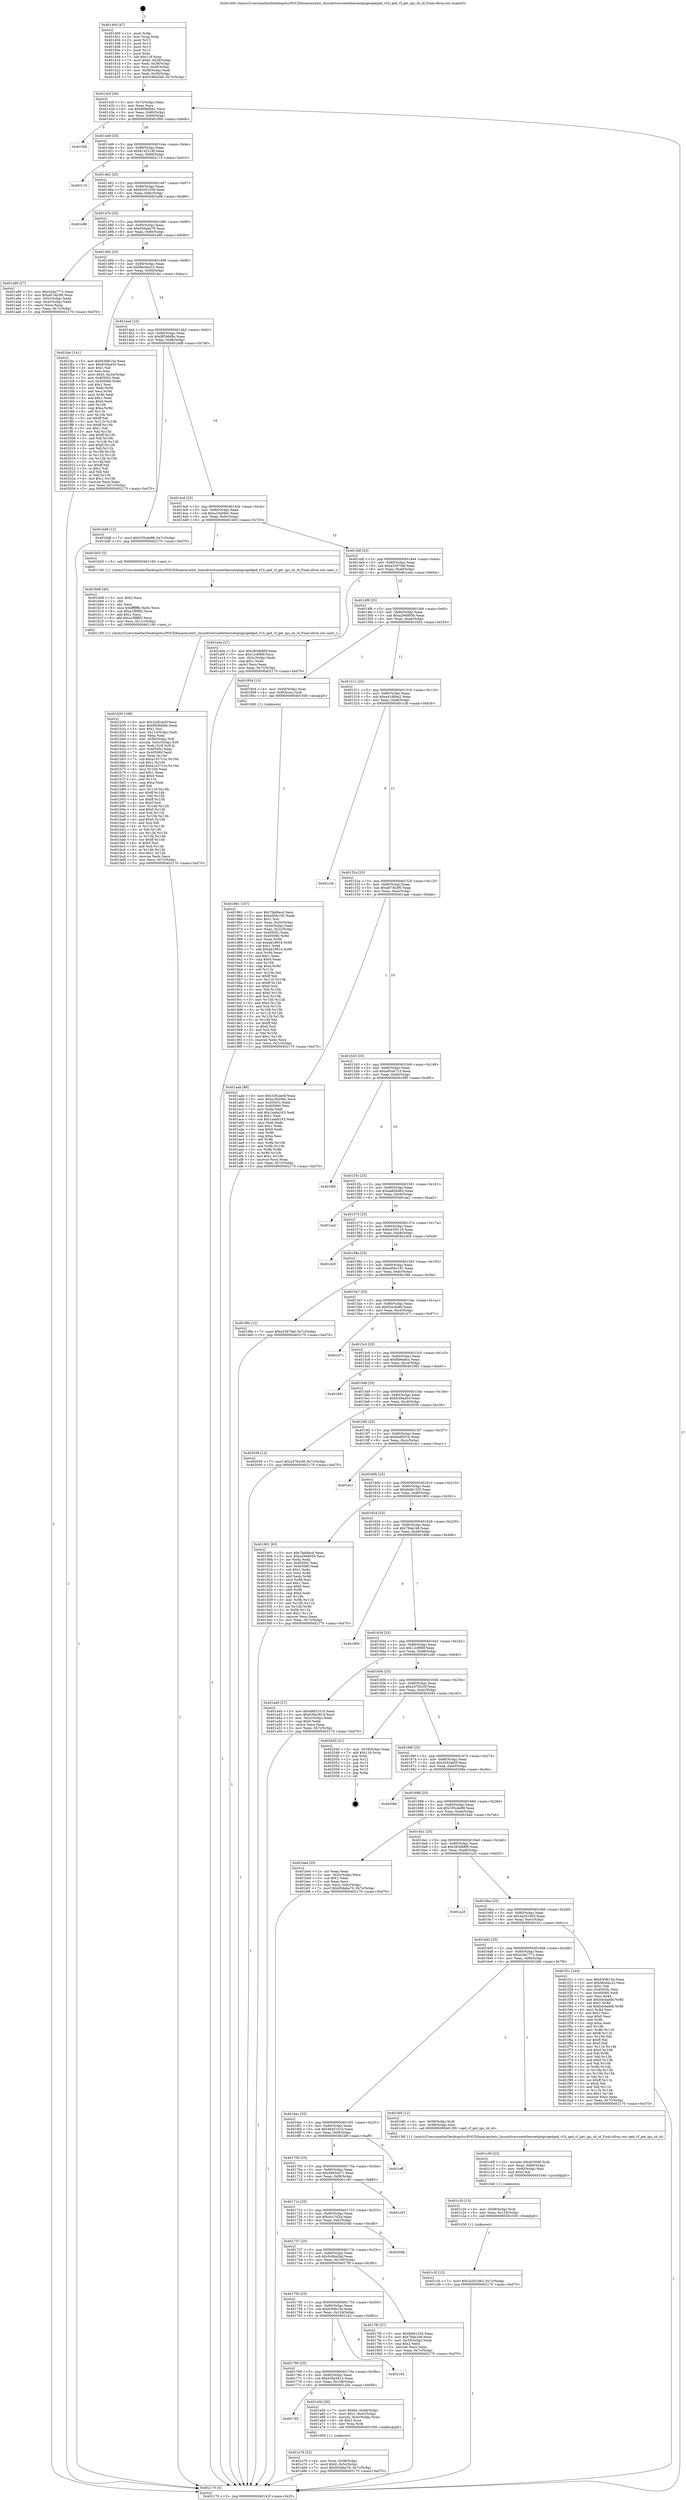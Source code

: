 digraph "0x401400" {
  label = "0x401400 (/mnt/c/Users/mathe/Desktop/tcc/POCII/binaries/extr_linuxdriversnetethernetqlogicqedqed_vf.h_qed_vf_get_igu_sb_id_Final-ollvm.out::main(0))"
  labelloc = "t"
  node[shape=record]

  Entry [label="",width=0.3,height=0.3,shape=circle,fillcolor=black,style=filled]
  "0x40142f" [label="{
     0x40142f [26]\l
     | [instrs]\l
     &nbsp;&nbsp;0x40142f \<+3\>: mov -0x7c(%rbp),%eax\l
     &nbsp;&nbsp;0x401432 \<+2\>: mov %eax,%ecx\l
     &nbsp;&nbsp;0x401434 \<+6\>: sub $0x809bfbb1,%ecx\l
     &nbsp;&nbsp;0x40143a \<+3\>: mov %eax,-0x80(%rbp)\l
     &nbsp;&nbsp;0x40143d \<+6\>: mov %ecx,-0x84(%rbp)\l
     &nbsp;&nbsp;0x401443 \<+6\>: je 0000000000401f0b \<main+0xb0b\>\l
  }"]
  "0x401f0b" [label="{
     0x401f0b\l
  }", style=dashed]
  "0x401449" [label="{
     0x401449 [25]\l
     | [instrs]\l
     &nbsp;&nbsp;0x401449 \<+5\>: jmp 000000000040144e \<main+0x4e\>\l
     &nbsp;&nbsp;0x40144e \<+3\>: mov -0x80(%rbp),%eax\l
     &nbsp;&nbsp;0x401451 \<+5\>: sub $0x8142218f,%eax\l
     &nbsp;&nbsp;0x401456 \<+6\>: mov %eax,-0x88(%rbp)\l
     &nbsp;&nbsp;0x40145c \<+6\>: je 0000000000402110 \<main+0xd10\>\l
  }"]
  Exit [label="",width=0.3,height=0.3,shape=circle,fillcolor=black,style=filled,peripheries=2]
  "0x402110" [label="{
     0x402110\l
  }", style=dashed]
  "0x401462" [label="{
     0x401462 [25]\l
     | [instrs]\l
     &nbsp;&nbsp;0x401462 \<+5\>: jmp 0000000000401467 \<main+0x67\>\l
     &nbsp;&nbsp;0x401467 \<+3\>: mov -0x80(%rbp),%eax\l
     &nbsp;&nbsp;0x40146a \<+5\>: sub $0x92e51558,%eax\l
     &nbsp;&nbsp;0x40146f \<+6\>: mov %eax,-0x8c(%rbp)\l
     &nbsp;&nbsp;0x401475 \<+6\>: je 0000000000401e96 \<main+0xa96\>\l
  }"]
  "0x401c2f" [label="{
     0x401c2f [12]\l
     | [instrs]\l
     &nbsp;&nbsp;0x401c2f \<+7\>: movl $0x3a201b63,-0x7c(%rbp)\l
     &nbsp;&nbsp;0x401c36 \<+5\>: jmp 0000000000402170 \<main+0xd70\>\l
  }"]
  "0x401e96" [label="{
     0x401e96\l
  }", style=dashed]
  "0x40147b" [label="{
     0x40147b [25]\l
     | [instrs]\l
     &nbsp;&nbsp;0x40147b \<+5\>: jmp 0000000000401480 \<main+0x80\>\l
     &nbsp;&nbsp;0x401480 \<+3\>: mov -0x80(%rbp),%eax\l
     &nbsp;&nbsp;0x401483 \<+5\>: sub $0x95daba76,%eax\l
     &nbsp;&nbsp;0x401488 \<+6\>: mov %eax,-0x90(%rbp)\l
     &nbsp;&nbsp;0x40148e \<+6\>: je 0000000000401a90 \<main+0x690\>\l
  }"]
  "0x401c20" [label="{
     0x401c20 [15]\l
     | [instrs]\l
     &nbsp;&nbsp;0x401c20 \<+4\>: mov -0x58(%rbp),%rdi\l
     &nbsp;&nbsp;0x401c24 \<+6\>: mov %eax,-0x120(%rbp)\l
     &nbsp;&nbsp;0x401c2a \<+5\>: call 0000000000401030 \<free@plt\>\l
     | [calls]\l
     &nbsp;&nbsp;0x401030 \{1\} (unknown)\l
  }"]
  "0x401a90" [label="{
     0x401a90 [27]\l
     | [instrs]\l
     &nbsp;&nbsp;0x401a90 \<+5\>: mov $0x42da777c,%eax\l
     &nbsp;&nbsp;0x401a95 \<+5\>: mov $0xa674b3f0,%ecx\l
     &nbsp;&nbsp;0x401a9a \<+3\>: mov -0x5c(%rbp),%edx\l
     &nbsp;&nbsp;0x401a9d \<+3\>: cmp -0x4c(%rbp),%edx\l
     &nbsp;&nbsp;0x401aa0 \<+3\>: cmovl %ecx,%eax\l
     &nbsp;&nbsp;0x401aa3 \<+3\>: mov %eax,-0x7c(%rbp)\l
     &nbsp;&nbsp;0x401aa6 \<+5\>: jmp 0000000000402170 \<main+0xd70\>\l
  }"]
  "0x401494" [label="{
     0x401494 [25]\l
     | [instrs]\l
     &nbsp;&nbsp;0x401494 \<+5\>: jmp 0000000000401499 \<main+0x99\>\l
     &nbsp;&nbsp;0x401499 \<+3\>: mov -0x80(%rbp),%eax\l
     &nbsp;&nbsp;0x40149c \<+5\>: sub $0x9bc6ec22,%eax\l
     &nbsp;&nbsp;0x4014a1 \<+6\>: mov %eax,-0x94(%rbp)\l
     &nbsp;&nbsp;0x4014a7 \<+6\>: je 0000000000401fac \<main+0xbac\>\l
  }"]
  "0x401c09" [label="{
     0x401c09 [23]\l
     | [instrs]\l
     &nbsp;&nbsp;0x401c09 \<+10\>: movabs $0x4030d6,%rdi\l
     &nbsp;&nbsp;0x401c13 \<+3\>: mov %eax,-0x60(%rbp)\l
     &nbsp;&nbsp;0x401c16 \<+3\>: mov -0x60(%rbp),%esi\l
     &nbsp;&nbsp;0x401c19 \<+2\>: mov $0x0,%al\l
     &nbsp;&nbsp;0x401c1b \<+5\>: call 0000000000401040 \<printf@plt\>\l
     | [calls]\l
     &nbsp;&nbsp;0x401040 \{1\} (unknown)\l
  }"]
  "0x401fac" [label="{
     0x401fac [141]\l
     | [instrs]\l
     &nbsp;&nbsp;0x401fac \<+5\>: mov $0x630fe15e,%eax\l
     &nbsp;&nbsp;0x401fb1 \<+5\>: mov $0xfc59a454,%ecx\l
     &nbsp;&nbsp;0x401fb6 \<+2\>: mov $0x1,%dl\l
     &nbsp;&nbsp;0x401fb8 \<+2\>: xor %esi,%esi\l
     &nbsp;&nbsp;0x401fba \<+7\>: movl $0x0,-0x34(%rbp)\l
     &nbsp;&nbsp;0x401fc1 \<+7\>: mov 0x40505c,%edi\l
     &nbsp;&nbsp;0x401fc8 \<+8\>: mov 0x405060,%r8d\l
     &nbsp;&nbsp;0x401fd0 \<+3\>: sub $0x1,%esi\l
     &nbsp;&nbsp;0x401fd3 \<+3\>: mov %edi,%r9d\l
     &nbsp;&nbsp;0x401fd6 \<+3\>: add %esi,%r9d\l
     &nbsp;&nbsp;0x401fd9 \<+4\>: imul %r9d,%edi\l
     &nbsp;&nbsp;0x401fdd \<+3\>: and $0x1,%edi\l
     &nbsp;&nbsp;0x401fe0 \<+3\>: cmp $0x0,%edi\l
     &nbsp;&nbsp;0x401fe3 \<+4\>: sete %r10b\l
     &nbsp;&nbsp;0x401fe7 \<+4\>: cmp $0xa,%r8d\l
     &nbsp;&nbsp;0x401feb \<+4\>: setl %r11b\l
     &nbsp;&nbsp;0x401fef \<+3\>: mov %r10b,%bl\l
     &nbsp;&nbsp;0x401ff2 \<+3\>: xor $0xff,%bl\l
     &nbsp;&nbsp;0x401ff5 \<+3\>: mov %r11b,%r14b\l
     &nbsp;&nbsp;0x401ff8 \<+4\>: xor $0xff,%r14b\l
     &nbsp;&nbsp;0x401ffc \<+3\>: xor $0x1,%dl\l
     &nbsp;&nbsp;0x401fff \<+3\>: mov %bl,%r15b\l
     &nbsp;&nbsp;0x402002 \<+4\>: and $0xff,%r15b\l
     &nbsp;&nbsp;0x402006 \<+3\>: and %dl,%r10b\l
     &nbsp;&nbsp;0x402009 \<+3\>: mov %r14b,%r12b\l
     &nbsp;&nbsp;0x40200c \<+4\>: and $0xff,%r12b\l
     &nbsp;&nbsp;0x402010 \<+3\>: and %dl,%r11b\l
     &nbsp;&nbsp;0x402013 \<+3\>: or %r10b,%r15b\l
     &nbsp;&nbsp;0x402016 \<+3\>: or %r11b,%r12b\l
     &nbsp;&nbsp;0x402019 \<+3\>: xor %r12b,%r15b\l
     &nbsp;&nbsp;0x40201c \<+3\>: or %r14b,%bl\l
     &nbsp;&nbsp;0x40201f \<+3\>: xor $0xff,%bl\l
     &nbsp;&nbsp;0x402022 \<+3\>: or $0x1,%dl\l
     &nbsp;&nbsp;0x402025 \<+2\>: and %dl,%bl\l
     &nbsp;&nbsp;0x402027 \<+3\>: or %bl,%r15b\l
     &nbsp;&nbsp;0x40202a \<+4\>: test $0x1,%r15b\l
     &nbsp;&nbsp;0x40202e \<+3\>: cmovne %ecx,%eax\l
     &nbsp;&nbsp;0x402031 \<+3\>: mov %eax,-0x7c(%rbp)\l
     &nbsp;&nbsp;0x402034 \<+5\>: jmp 0000000000402170 \<main+0xd70\>\l
  }"]
  "0x4014ad" [label="{
     0x4014ad [25]\l
     | [instrs]\l
     &nbsp;&nbsp;0x4014ad \<+5\>: jmp 00000000004014b2 \<main+0xb2\>\l
     &nbsp;&nbsp;0x4014b2 \<+3\>: mov -0x80(%rbp),%eax\l
     &nbsp;&nbsp;0x4014b5 \<+5\>: sub $0x9f29dd9e,%eax\l
     &nbsp;&nbsp;0x4014ba \<+6\>: mov %eax,-0x98(%rbp)\l
     &nbsp;&nbsp;0x4014c0 \<+6\>: je 0000000000401bd8 \<main+0x7d8\>\l
  }"]
  "0x401b30" [label="{
     0x401b30 [168]\l
     | [instrs]\l
     &nbsp;&nbsp;0x401b30 \<+5\>: mov $0x3292ae5f,%ecx\l
     &nbsp;&nbsp;0x401b35 \<+5\>: mov $0x9f29dd9e,%edx\l
     &nbsp;&nbsp;0x401b3a \<+3\>: mov $0x1,%sil\l
     &nbsp;&nbsp;0x401b3d \<+6\>: mov -0x11c(%rbp),%edi\l
     &nbsp;&nbsp;0x401b43 \<+3\>: imul %eax,%edi\l
     &nbsp;&nbsp;0x401b46 \<+4\>: mov -0x58(%rbp),%r8\l
     &nbsp;&nbsp;0x401b4a \<+4\>: movslq -0x5c(%rbp),%r9\l
     &nbsp;&nbsp;0x401b4e \<+4\>: mov %edi,(%r8,%r9,4)\l
     &nbsp;&nbsp;0x401b52 \<+7\>: mov 0x40505c,%eax\l
     &nbsp;&nbsp;0x401b59 \<+7\>: mov 0x405060,%edi\l
     &nbsp;&nbsp;0x401b60 \<+3\>: mov %eax,%r10d\l
     &nbsp;&nbsp;0x401b63 \<+7\>: sub $0xa1037c1e,%r10d\l
     &nbsp;&nbsp;0x401b6a \<+4\>: sub $0x1,%r10d\l
     &nbsp;&nbsp;0x401b6e \<+7\>: add $0xa1037c1e,%r10d\l
     &nbsp;&nbsp;0x401b75 \<+4\>: imul %r10d,%eax\l
     &nbsp;&nbsp;0x401b79 \<+3\>: and $0x1,%eax\l
     &nbsp;&nbsp;0x401b7c \<+3\>: cmp $0x0,%eax\l
     &nbsp;&nbsp;0x401b7f \<+4\>: sete %r11b\l
     &nbsp;&nbsp;0x401b83 \<+3\>: cmp $0xa,%edi\l
     &nbsp;&nbsp;0x401b86 \<+3\>: setl %bl\l
     &nbsp;&nbsp;0x401b89 \<+3\>: mov %r11b,%r14b\l
     &nbsp;&nbsp;0x401b8c \<+4\>: xor $0xff,%r14b\l
     &nbsp;&nbsp;0x401b90 \<+3\>: mov %bl,%r15b\l
     &nbsp;&nbsp;0x401b93 \<+4\>: xor $0xff,%r15b\l
     &nbsp;&nbsp;0x401b97 \<+4\>: xor $0x0,%sil\l
     &nbsp;&nbsp;0x401b9b \<+3\>: mov %r14b,%r12b\l
     &nbsp;&nbsp;0x401b9e \<+4\>: and $0x0,%r12b\l
     &nbsp;&nbsp;0x401ba2 \<+3\>: and %sil,%r11b\l
     &nbsp;&nbsp;0x401ba5 \<+3\>: mov %r15b,%r13b\l
     &nbsp;&nbsp;0x401ba8 \<+4\>: and $0x0,%r13b\l
     &nbsp;&nbsp;0x401bac \<+3\>: and %sil,%bl\l
     &nbsp;&nbsp;0x401baf \<+3\>: or %r11b,%r12b\l
     &nbsp;&nbsp;0x401bb2 \<+3\>: or %bl,%r13b\l
     &nbsp;&nbsp;0x401bb5 \<+3\>: xor %r13b,%r12b\l
     &nbsp;&nbsp;0x401bb8 \<+3\>: or %r15b,%r14b\l
     &nbsp;&nbsp;0x401bbb \<+4\>: xor $0xff,%r14b\l
     &nbsp;&nbsp;0x401bbf \<+4\>: or $0x0,%sil\l
     &nbsp;&nbsp;0x401bc3 \<+3\>: and %sil,%r14b\l
     &nbsp;&nbsp;0x401bc6 \<+3\>: or %r14b,%r12b\l
     &nbsp;&nbsp;0x401bc9 \<+4\>: test $0x1,%r12b\l
     &nbsp;&nbsp;0x401bcd \<+3\>: cmovne %edx,%ecx\l
     &nbsp;&nbsp;0x401bd0 \<+3\>: mov %ecx,-0x7c(%rbp)\l
     &nbsp;&nbsp;0x401bd3 \<+5\>: jmp 0000000000402170 \<main+0xd70\>\l
  }"]
  "0x401bd8" [label="{
     0x401bd8 [12]\l
     | [instrs]\l
     &nbsp;&nbsp;0x401bd8 \<+7\>: movl $0x335cde98,-0x7c(%rbp)\l
     &nbsp;&nbsp;0x401bdf \<+5\>: jmp 0000000000402170 \<main+0xd70\>\l
  }"]
  "0x4014c6" [label="{
     0x4014c6 [25]\l
     | [instrs]\l
     &nbsp;&nbsp;0x4014c6 \<+5\>: jmp 00000000004014cb \<main+0xcb\>\l
     &nbsp;&nbsp;0x4014cb \<+3\>: mov -0x80(%rbp),%eax\l
     &nbsp;&nbsp;0x4014ce \<+5\>: sub $0xa19cb9dc,%eax\l
     &nbsp;&nbsp;0x4014d3 \<+6\>: mov %eax,-0x9c(%rbp)\l
     &nbsp;&nbsp;0x4014d9 \<+6\>: je 0000000000401b03 \<main+0x703\>\l
  }"]
  "0x401b08" [label="{
     0x401b08 [40]\l
     | [instrs]\l
     &nbsp;&nbsp;0x401b08 \<+5\>: mov $0x2,%ecx\l
     &nbsp;&nbsp;0x401b0d \<+1\>: cltd\l
     &nbsp;&nbsp;0x401b0e \<+2\>: idiv %ecx\l
     &nbsp;&nbsp;0x401b10 \<+6\>: imul $0xfffffffe,%edx,%ecx\l
     &nbsp;&nbsp;0x401b16 \<+6\>: sub $0xa1f8f8f2,%ecx\l
     &nbsp;&nbsp;0x401b1c \<+3\>: add $0x1,%ecx\l
     &nbsp;&nbsp;0x401b1f \<+6\>: add $0xa1f8f8f2,%ecx\l
     &nbsp;&nbsp;0x401b25 \<+6\>: mov %ecx,-0x11c(%rbp)\l
     &nbsp;&nbsp;0x401b2b \<+5\>: call 0000000000401160 \<next_i\>\l
     | [calls]\l
     &nbsp;&nbsp;0x401160 \{1\} (/mnt/c/Users/mathe/Desktop/tcc/POCII/binaries/extr_linuxdriversnetethernetqlogicqedqed_vf.h_qed_vf_get_igu_sb_id_Final-ollvm.out::next_i)\l
  }"]
  "0x401b03" [label="{
     0x401b03 [5]\l
     | [instrs]\l
     &nbsp;&nbsp;0x401b03 \<+5\>: call 0000000000401160 \<next_i\>\l
     | [calls]\l
     &nbsp;&nbsp;0x401160 \{1\} (/mnt/c/Users/mathe/Desktop/tcc/POCII/binaries/extr_linuxdriversnetethernetqlogicqedqed_vf.h_qed_vf_get_igu_sb_id_Final-ollvm.out::next_i)\l
  }"]
  "0x4014df" [label="{
     0x4014df [25]\l
     | [instrs]\l
     &nbsp;&nbsp;0x4014df \<+5\>: jmp 00000000004014e4 \<main+0xe4\>\l
     &nbsp;&nbsp;0x4014e4 \<+3\>: mov -0x80(%rbp),%eax\l
     &nbsp;&nbsp;0x4014e7 \<+5\>: sub $0xa23979af,%eax\l
     &nbsp;&nbsp;0x4014ec \<+6\>: mov %eax,-0xa0(%rbp)\l
     &nbsp;&nbsp;0x4014f2 \<+6\>: je 0000000000401a0a \<main+0x60a\>\l
  }"]
  "0x401a79" [label="{
     0x401a79 [23]\l
     | [instrs]\l
     &nbsp;&nbsp;0x401a79 \<+4\>: mov %rax,-0x58(%rbp)\l
     &nbsp;&nbsp;0x401a7d \<+7\>: movl $0x0,-0x5c(%rbp)\l
     &nbsp;&nbsp;0x401a84 \<+7\>: movl $0x95daba76,-0x7c(%rbp)\l
     &nbsp;&nbsp;0x401a8b \<+5\>: jmp 0000000000402170 \<main+0xd70\>\l
  }"]
  "0x401a0a" [label="{
     0x401a0a [27]\l
     | [instrs]\l
     &nbsp;&nbsp;0x401a0a \<+5\>: mov $0x383d68f9,%eax\l
     &nbsp;&nbsp;0x401a0f \<+5\>: mov $0x12cf0f0f,%ecx\l
     &nbsp;&nbsp;0x401a14 \<+3\>: mov -0x2c(%rbp),%edx\l
     &nbsp;&nbsp;0x401a17 \<+3\>: cmp $0x1,%edx\l
     &nbsp;&nbsp;0x401a1a \<+3\>: cmovl %ecx,%eax\l
     &nbsp;&nbsp;0x401a1d \<+3\>: mov %eax,-0x7c(%rbp)\l
     &nbsp;&nbsp;0x401a20 \<+5\>: jmp 0000000000402170 \<main+0xd70\>\l
  }"]
  "0x4014f8" [label="{
     0x4014f8 [25]\l
     | [instrs]\l
     &nbsp;&nbsp;0x4014f8 \<+5\>: jmp 00000000004014fd \<main+0xfd\>\l
     &nbsp;&nbsp;0x4014fd \<+3\>: mov -0x80(%rbp),%eax\l
     &nbsp;&nbsp;0x401500 \<+5\>: sub $0xa2948056,%eax\l
     &nbsp;&nbsp;0x401505 \<+6\>: mov %eax,-0xa4(%rbp)\l
     &nbsp;&nbsp;0x40150b \<+6\>: je 0000000000401954 \<main+0x554\>\l
  }"]
  "0x401782" [label="{
     0x401782\l
  }", style=dashed]
  "0x401954" [label="{
     0x401954 [13]\l
     | [instrs]\l
     &nbsp;&nbsp;0x401954 \<+4\>: mov -0x40(%rbp),%rax\l
     &nbsp;&nbsp;0x401958 \<+4\>: mov 0x8(%rax),%rdi\l
     &nbsp;&nbsp;0x40195c \<+5\>: call 0000000000401060 \<atoi@plt\>\l
     | [calls]\l
     &nbsp;&nbsp;0x401060 \{1\} (unknown)\l
  }"]
  "0x401511" [label="{
     0x401511 [25]\l
     | [instrs]\l
     &nbsp;&nbsp;0x401511 \<+5\>: jmp 0000000000401516 \<main+0x116\>\l
     &nbsp;&nbsp;0x401516 \<+3\>: mov -0x80(%rbp),%eax\l
     &nbsp;&nbsp;0x401519 \<+5\>: sub $0xa41d0ba2,%eax\l
     &nbsp;&nbsp;0x40151e \<+6\>: mov %eax,-0xa8(%rbp)\l
     &nbsp;&nbsp;0x401524 \<+6\>: je 0000000000401c3b \<main+0x83b\>\l
  }"]
  "0x401a5b" [label="{
     0x401a5b [30]\l
     | [instrs]\l
     &nbsp;&nbsp;0x401a5b \<+7\>: movl $0x64,-0x48(%rbp)\l
     &nbsp;&nbsp;0x401a62 \<+7\>: movl $0x1,-0x4c(%rbp)\l
     &nbsp;&nbsp;0x401a69 \<+4\>: movslq -0x4c(%rbp),%rax\l
     &nbsp;&nbsp;0x401a6d \<+4\>: shl $0x2,%rax\l
     &nbsp;&nbsp;0x401a71 \<+3\>: mov %rax,%rdi\l
     &nbsp;&nbsp;0x401a74 \<+5\>: call 0000000000401050 \<malloc@plt\>\l
     | [calls]\l
     &nbsp;&nbsp;0x401050 \{1\} (unknown)\l
  }"]
  "0x401c3b" [label="{
     0x401c3b\l
  }", style=dashed]
  "0x40152a" [label="{
     0x40152a [25]\l
     | [instrs]\l
     &nbsp;&nbsp;0x40152a \<+5\>: jmp 000000000040152f \<main+0x12f\>\l
     &nbsp;&nbsp;0x40152f \<+3\>: mov -0x80(%rbp),%eax\l
     &nbsp;&nbsp;0x401532 \<+5\>: sub $0xa674b3f0,%eax\l
     &nbsp;&nbsp;0x401537 \<+6\>: mov %eax,-0xac(%rbp)\l
     &nbsp;&nbsp;0x40153d \<+6\>: je 0000000000401aab \<main+0x6ab\>\l
  }"]
  "0x401769" [label="{
     0x401769 [25]\l
     | [instrs]\l
     &nbsp;&nbsp;0x401769 \<+5\>: jmp 000000000040176e \<main+0x36e\>\l
     &nbsp;&nbsp;0x40176e \<+3\>: mov -0x80(%rbp),%eax\l
     &nbsp;&nbsp;0x401771 \<+5\>: sub $0x639a3814,%eax\l
     &nbsp;&nbsp;0x401776 \<+6\>: mov %eax,-0x108(%rbp)\l
     &nbsp;&nbsp;0x40177c \<+6\>: je 0000000000401a5b \<main+0x65b\>\l
  }"]
  "0x401aab" [label="{
     0x401aab [88]\l
     | [instrs]\l
     &nbsp;&nbsp;0x401aab \<+5\>: mov $0x3292ae5f,%eax\l
     &nbsp;&nbsp;0x401ab0 \<+5\>: mov $0xa19cb9dc,%ecx\l
     &nbsp;&nbsp;0x401ab5 \<+7\>: mov 0x40505c,%edx\l
     &nbsp;&nbsp;0x401abc \<+7\>: mov 0x405060,%esi\l
     &nbsp;&nbsp;0x401ac3 \<+2\>: mov %edx,%edi\l
     &nbsp;&nbsp;0x401ac5 \<+6\>: add $0x1eabd163,%edi\l
     &nbsp;&nbsp;0x401acb \<+3\>: sub $0x1,%edi\l
     &nbsp;&nbsp;0x401ace \<+6\>: sub $0x1eabd163,%edi\l
     &nbsp;&nbsp;0x401ad4 \<+3\>: imul %edi,%edx\l
     &nbsp;&nbsp;0x401ad7 \<+3\>: and $0x1,%edx\l
     &nbsp;&nbsp;0x401ada \<+3\>: cmp $0x0,%edx\l
     &nbsp;&nbsp;0x401add \<+4\>: sete %r8b\l
     &nbsp;&nbsp;0x401ae1 \<+3\>: cmp $0xa,%esi\l
     &nbsp;&nbsp;0x401ae4 \<+4\>: setl %r9b\l
     &nbsp;&nbsp;0x401ae8 \<+3\>: mov %r8b,%r10b\l
     &nbsp;&nbsp;0x401aeb \<+3\>: and %r9b,%r10b\l
     &nbsp;&nbsp;0x401aee \<+3\>: xor %r9b,%r8b\l
     &nbsp;&nbsp;0x401af1 \<+3\>: or %r8b,%r10b\l
     &nbsp;&nbsp;0x401af4 \<+4\>: test $0x1,%r10b\l
     &nbsp;&nbsp;0x401af8 \<+3\>: cmovne %ecx,%eax\l
     &nbsp;&nbsp;0x401afb \<+3\>: mov %eax,-0x7c(%rbp)\l
     &nbsp;&nbsp;0x401afe \<+5\>: jmp 0000000000402170 \<main+0xd70\>\l
  }"]
  "0x401543" [label="{
     0x401543 [25]\l
     | [instrs]\l
     &nbsp;&nbsp;0x401543 \<+5\>: jmp 0000000000401548 \<main+0x148\>\l
     &nbsp;&nbsp;0x401548 \<+3\>: mov -0x80(%rbp),%eax\l
     &nbsp;&nbsp;0x40154b \<+5\>: sub $0xa95a4713,%eax\l
     &nbsp;&nbsp;0x401550 \<+6\>: mov %eax,-0xb0(%rbp)\l
     &nbsp;&nbsp;0x401556 \<+6\>: je 00000000004018f5 \<main+0x4f5\>\l
  }"]
  "0x402162" [label="{
     0x402162\l
  }", style=dashed]
  "0x4018f5" [label="{
     0x4018f5\l
  }", style=dashed]
  "0x40155c" [label="{
     0x40155c [25]\l
     | [instrs]\l
     &nbsp;&nbsp;0x40155c \<+5\>: jmp 0000000000401561 \<main+0x161\>\l
     &nbsp;&nbsp;0x401561 \<+3\>: mov -0x80(%rbp),%eax\l
     &nbsp;&nbsp;0x401564 \<+5\>: sub $0xaa85ed62,%eax\l
     &nbsp;&nbsp;0x401569 \<+6\>: mov %eax,-0xb4(%rbp)\l
     &nbsp;&nbsp;0x40156f \<+6\>: je 0000000000401ea2 \<main+0xaa2\>\l
  }"]
  "0x401961" [label="{
     0x401961 [157]\l
     | [instrs]\l
     &nbsp;&nbsp;0x401961 \<+5\>: mov $0x7fa68ecd,%ecx\l
     &nbsp;&nbsp;0x401966 \<+5\>: mov $0xed56c191,%edx\l
     &nbsp;&nbsp;0x40196b \<+3\>: mov $0x1,%sil\l
     &nbsp;&nbsp;0x40196e \<+3\>: mov %eax,-0x44(%rbp)\l
     &nbsp;&nbsp;0x401971 \<+3\>: mov -0x44(%rbp),%eax\l
     &nbsp;&nbsp;0x401974 \<+3\>: mov %eax,-0x2c(%rbp)\l
     &nbsp;&nbsp;0x401977 \<+7\>: mov 0x40505c,%eax\l
     &nbsp;&nbsp;0x40197e \<+8\>: mov 0x405060,%r8d\l
     &nbsp;&nbsp;0x401986 \<+3\>: mov %eax,%r9d\l
     &nbsp;&nbsp;0x401989 \<+7\>: sub $0xab1991d,%r9d\l
     &nbsp;&nbsp;0x401990 \<+4\>: sub $0x1,%r9d\l
     &nbsp;&nbsp;0x401994 \<+7\>: add $0xab1991d,%r9d\l
     &nbsp;&nbsp;0x40199b \<+4\>: imul %r9d,%eax\l
     &nbsp;&nbsp;0x40199f \<+3\>: and $0x1,%eax\l
     &nbsp;&nbsp;0x4019a2 \<+3\>: cmp $0x0,%eax\l
     &nbsp;&nbsp;0x4019a5 \<+4\>: sete %r10b\l
     &nbsp;&nbsp;0x4019a9 \<+4\>: cmp $0xa,%r8d\l
     &nbsp;&nbsp;0x4019ad \<+4\>: setl %r11b\l
     &nbsp;&nbsp;0x4019b1 \<+3\>: mov %r10b,%bl\l
     &nbsp;&nbsp;0x4019b4 \<+3\>: xor $0xff,%bl\l
     &nbsp;&nbsp;0x4019b7 \<+3\>: mov %r11b,%r14b\l
     &nbsp;&nbsp;0x4019ba \<+4\>: xor $0xff,%r14b\l
     &nbsp;&nbsp;0x4019be \<+4\>: xor $0x0,%sil\l
     &nbsp;&nbsp;0x4019c2 \<+3\>: mov %bl,%r15b\l
     &nbsp;&nbsp;0x4019c5 \<+4\>: and $0x0,%r15b\l
     &nbsp;&nbsp;0x4019c9 \<+3\>: and %sil,%r10b\l
     &nbsp;&nbsp;0x4019cc \<+3\>: mov %r14b,%r12b\l
     &nbsp;&nbsp;0x4019cf \<+4\>: and $0x0,%r12b\l
     &nbsp;&nbsp;0x4019d3 \<+3\>: and %sil,%r11b\l
     &nbsp;&nbsp;0x4019d6 \<+3\>: or %r10b,%r15b\l
     &nbsp;&nbsp;0x4019d9 \<+3\>: or %r11b,%r12b\l
     &nbsp;&nbsp;0x4019dc \<+3\>: xor %r12b,%r15b\l
     &nbsp;&nbsp;0x4019df \<+3\>: or %r14b,%bl\l
     &nbsp;&nbsp;0x4019e2 \<+3\>: xor $0xff,%bl\l
     &nbsp;&nbsp;0x4019e5 \<+4\>: or $0x0,%sil\l
     &nbsp;&nbsp;0x4019e9 \<+3\>: and %sil,%bl\l
     &nbsp;&nbsp;0x4019ec \<+3\>: or %bl,%r15b\l
     &nbsp;&nbsp;0x4019ef \<+4\>: test $0x1,%r15b\l
     &nbsp;&nbsp;0x4019f3 \<+3\>: cmovne %edx,%ecx\l
     &nbsp;&nbsp;0x4019f6 \<+3\>: mov %ecx,-0x7c(%rbp)\l
     &nbsp;&nbsp;0x4019f9 \<+5\>: jmp 0000000000402170 \<main+0xd70\>\l
  }"]
  "0x401ea2" [label="{
     0x401ea2\l
  }", style=dashed]
  "0x401575" [label="{
     0x401575 [25]\l
     | [instrs]\l
     &nbsp;&nbsp;0x401575 \<+5\>: jmp 000000000040157a \<main+0x17a\>\l
     &nbsp;&nbsp;0x40157a \<+3\>: mov -0x80(%rbp),%eax\l
     &nbsp;&nbsp;0x40157d \<+5\>: sub $0xb435f110,%eax\l
     &nbsp;&nbsp;0x401582 \<+6\>: mov %eax,-0xb8(%rbp)\l
     &nbsp;&nbsp;0x401588 \<+6\>: je 0000000000401dc9 \<main+0x9c9\>\l
  }"]
  "0x401400" [label="{
     0x401400 [47]\l
     | [instrs]\l
     &nbsp;&nbsp;0x401400 \<+1\>: push %rbp\l
     &nbsp;&nbsp;0x401401 \<+3\>: mov %rsp,%rbp\l
     &nbsp;&nbsp;0x401404 \<+2\>: push %r15\l
     &nbsp;&nbsp;0x401406 \<+2\>: push %r14\l
     &nbsp;&nbsp;0x401408 \<+2\>: push %r13\l
     &nbsp;&nbsp;0x40140a \<+2\>: push %r12\l
     &nbsp;&nbsp;0x40140c \<+1\>: push %rbx\l
     &nbsp;&nbsp;0x40140d \<+7\>: sub $0x118,%rsp\l
     &nbsp;&nbsp;0x401414 \<+7\>: movl $0x0,-0x34(%rbp)\l
     &nbsp;&nbsp;0x40141b \<+3\>: mov %edi,-0x38(%rbp)\l
     &nbsp;&nbsp;0x40141e \<+4\>: mov %rsi,-0x40(%rbp)\l
     &nbsp;&nbsp;0x401422 \<+3\>: mov -0x38(%rbp),%edi\l
     &nbsp;&nbsp;0x401425 \<+3\>: mov %edi,-0x30(%rbp)\l
     &nbsp;&nbsp;0x401428 \<+7\>: movl $0x5c86a2bd,-0x7c(%rbp)\l
  }"]
  "0x401dc9" [label="{
     0x401dc9\l
  }", style=dashed]
  "0x40158e" [label="{
     0x40158e [25]\l
     | [instrs]\l
     &nbsp;&nbsp;0x40158e \<+5\>: jmp 0000000000401593 \<main+0x193\>\l
     &nbsp;&nbsp;0x401593 \<+3\>: mov -0x80(%rbp),%eax\l
     &nbsp;&nbsp;0x401596 \<+5\>: sub $0xed56c191,%eax\l
     &nbsp;&nbsp;0x40159b \<+6\>: mov %eax,-0xbc(%rbp)\l
     &nbsp;&nbsp;0x4015a1 \<+6\>: je 00000000004019fe \<main+0x5fe\>\l
  }"]
  "0x402170" [label="{
     0x402170 [5]\l
     | [instrs]\l
     &nbsp;&nbsp;0x402170 \<+5\>: jmp 000000000040142f \<main+0x2f\>\l
  }"]
  "0x4019fe" [label="{
     0x4019fe [12]\l
     | [instrs]\l
     &nbsp;&nbsp;0x4019fe \<+7\>: movl $0xa23979af,-0x7c(%rbp)\l
     &nbsp;&nbsp;0x401a05 \<+5\>: jmp 0000000000402170 \<main+0xd70\>\l
  }"]
  "0x4015a7" [label="{
     0x4015a7 [25]\l
     | [instrs]\l
     &nbsp;&nbsp;0x4015a7 \<+5\>: jmp 00000000004015ac \<main+0x1ac\>\l
     &nbsp;&nbsp;0x4015ac \<+3\>: mov -0x80(%rbp),%eax\l
     &nbsp;&nbsp;0x4015af \<+5\>: sub $0xf24cda80,%eax\l
     &nbsp;&nbsp;0x4015b4 \<+6\>: mov %eax,-0xc0(%rbp)\l
     &nbsp;&nbsp;0x4015ba \<+6\>: je 0000000000401d71 \<main+0x971\>\l
  }"]
  "0x401750" [label="{
     0x401750 [25]\l
     | [instrs]\l
     &nbsp;&nbsp;0x401750 \<+5\>: jmp 0000000000401755 \<main+0x355\>\l
     &nbsp;&nbsp;0x401755 \<+3\>: mov -0x80(%rbp),%eax\l
     &nbsp;&nbsp;0x401758 \<+5\>: sub $0x630fe15e,%eax\l
     &nbsp;&nbsp;0x40175d \<+6\>: mov %eax,-0x104(%rbp)\l
     &nbsp;&nbsp;0x401763 \<+6\>: je 0000000000402162 \<main+0xd62\>\l
  }"]
  "0x401d71" [label="{
     0x401d71\l
  }", style=dashed]
  "0x4015c0" [label="{
     0x4015c0 [25]\l
     | [instrs]\l
     &nbsp;&nbsp;0x4015c0 \<+5\>: jmp 00000000004015c5 \<main+0x1c5\>\l
     &nbsp;&nbsp;0x4015c5 \<+3\>: mov -0x80(%rbp),%eax\l
     &nbsp;&nbsp;0x4015c8 \<+5\>: sub $0xfb9ea6cc,%eax\l
     &nbsp;&nbsp;0x4015cd \<+6\>: mov %eax,-0xc4(%rbp)\l
     &nbsp;&nbsp;0x4015d3 \<+6\>: je 0000000000401891 \<main+0x491\>\l
  }"]
  "0x4017f0" [label="{
     0x4017f0 [27]\l
     | [instrs]\l
     &nbsp;&nbsp;0x4017f0 \<+5\>: mov $0xfeb61325,%eax\l
     &nbsp;&nbsp;0x4017f5 \<+5\>: mov $0x78da1b8,%ecx\l
     &nbsp;&nbsp;0x4017fa \<+3\>: mov -0x30(%rbp),%edx\l
     &nbsp;&nbsp;0x4017fd \<+3\>: cmp $0x2,%edx\l
     &nbsp;&nbsp;0x401800 \<+3\>: cmovne %ecx,%eax\l
     &nbsp;&nbsp;0x401803 \<+3\>: mov %eax,-0x7c(%rbp)\l
     &nbsp;&nbsp;0x401806 \<+5\>: jmp 0000000000402170 \<main+0xd70\>\l
  }"]
  "0x401891" [label="{
     0x401891\l
  }", style=dashed]
  "0x4015d9" [label="{
     0x4015d9 [25]\l
     | [instrs]\l
     &nbsp;&nbsp;0x4015d9 \<+5\>: jmp 00000000004015de \<main+0x1de\>\l
     &nbsp;&nbsp;0x4015de \<+3\>: mov -0x80(%rbp),%eax\l
     &nbsp;&nbsp;0x4015e1 \<+5\>: sub $0xfc59a454,%eax\l
     &nbsp;&nbsp;0x4015e6 \<+6\>: mov %eax,-0xc8(%rbp)\l
     &nbsp;&nbsp;0x4015ec \<+6\>: je 0000000000402039 \<main+0xc39\>\l
  }"]
  "0x401737" [label="{
     0x401737 [25]\l
     | [instrs]\l
     &nbsp;&nbsp;0x401737 \<+5\>: jmp 000000000040173c \<main+0x33c\>\l
     &nbsp;&nbsp;0x40173c \<+3\>: mov -0x80(%rbp),%eax\l
     &nbsp;&nbsp;0x40173f \<+5\>: sub $0x5c86a2bd,%eax\l
     &nbsp;&nbsp;0x401744 \<+6\>: mov %eax,-0x100(%rbp)\l
     &nbsp;&nbsp;0x40174a \<+6\>: je 00000000004017f0 \<main+0x3f0\>\l
  }"]
  "0x402039" [label="{
     0x402039 [12]\l
     | [instrs]\l
     &nbsp;&nbsp;0x402039 \<+7\>: movl $0x24792c0f,-0x7c(%rbp)\l
     &nbsp;&nbsp;0x402040 \<+5\>: jmp 0000000000402170 \<main+0xd70\>\l
  }"]
  "0x4015f2" [label="{
     0x4015f2 [25]\l
     | [instrs]\l
     &nbsp;&nbsp;0x4015f2 \<+5\>: jmp 00000000004015f7 \<main+0x1f7\>\l
     &nbsp;&nbsp;0x4015f7 \<+3\>: mov -0x80(%rbp),%eax\l
     &nbsp;&nbsp;0x4015fa \<+5\>: sub $0xfe4f551b,%eax\l
     &nbsp;&nbsp;0x4015ff \<+6\>: mov %eax,-0xcc(%rbp)\l
     &nbsp;&nbsp;0x401605 \<+6\>: je 0000000000401ec1 \<main+0xac1\>\l
  }"]
  "0x4020db" [label="{
     0x4020db\l
  }", style=dashed]
  "0x401ec1" [label="{
     0x401ec1\l
  }", style=dashed]
  "0x40160b" [label="{
     0x40160b [25]\l
     | [instrs]\l
     &nbsp;&nbsp;0x40160b \<+5\>: jmp 0000000000401610 \<main+0x210\>\l
     &nbsp;&nbsp;0x401610 \<+3\>: mov -0x80(%rbp),%eax\l
     &nbsp;&nbsp;0x401613 \<+5\>: sub $0xfeb61325,%eax\l
     &nbsp;&nbsp;0x401618 \<+6\>: mov %eax,-0xd0(%rbp)\l
     &nbsp;&nbsp;0x40161e \<+6\>: je 0000000000401901 \<main+0x501\>\l
  }"]
  "0x40171e" [label="{
     0x40171e [25]\l
     | [instrs]\l
     &nbsp;&nbsp;0x40171e \<+5\>: jmp 0000000000401723 \<main+0x323\>\l
     &nbsp;&nbsp;0x401723 \<+3\>: mov -0x80(%rbp),%eax\l
     &nbsp;&nbsp;0x401726 \<+5\>: sub $0x4cc7cf2a,%eax\l
     &nbsp;&nbsp;0x40172b \<+6\>: mov %eax,-0xfc(%rbp)\l
     &nbsp;&nbsp;0x401731 \<+6\>: je 00000000004020db \<main+0xcdb\>\l
  }"]
  "0x401901" [label="{
     0x401901 [83]\l
     | [instrs]\l
     &nbsp;&nbsp;0x401901 \<+5\>: mov $0x7fa68ecd,%eax\l
     &nbsp;&nbsp;0x401906 \<+5\>: mov $0xa2948056,%ecx\l
     &nbsp;&nbsp;0x40190b \<+2\>: xor %edx,%edx\l
     &nbsp;&nbsp;0x40190d \<+7\>: mov 0x40505c,%esi\l
     &nbsp;&nbsp;0x401914 \<+7\>: mov 0x405060,%edi\l
     &nbsp;&nbsp;0x40191b \<+3\>: sub $0x1,%edx\l
     &nbsp;&nbsp;0x40191e \<+3\>: mov %esi,%r8d\l
     &nbsp;&nbsp;0x401921 \<+3\>: add %edx,%r8d\l
     &nbsp;&nbsp;0x401924 \<+4\>: imul %r8d,%esi\l
     &nbsp;&nbsp;0x401928 \<+3\>: and $0x1,%esi\l
     &nbsp;&nbsp;0x40192b \<+3\>: cmp $0x0,%esi\l
     &nbsp;&nbsp;0x40192e \<+4\>: sete %r9b\l
     &nbsp;&nbsp;0x401932 \<+3\>: cmp $0xa,%edi\l
     &nbsp;&nbsp;0x401935 \<+4\>: setl %r10b\l
     &nbsp;&nbsp;0x401939 \<+3\>: mov %r9b,%r11b\l
     &nbsp;&nbsp;0x40193c \<+3\>: and %r10b,%r11b\l
     &nbsp;&nbsp;0x40193f \<+3\>: xor %r10b,%r9b\l
     &nbsp;&nbsp;0x401942 \<+3\>: or %r9b,%r11b\l
     &nbsp;&nbsp;0x401945 \<+4\>: test $0x1,%r11b\l
     &nbsp;&nbsp;0x401949 \<+3\>: cmovne %ecx,%eax\l
     &nbsp;&nbsp;0x40194c \<+3\>: mov %eax,-0x7c(%rbp)\l
     &nbsp;&nbsp;0x40194f \<+5\>: jmp 0000000000402170 \<main+0xd70\>\l
  }"]
  "0x401624" [label="{
     0x401624 [25]\l
     | [instrs]\l
     &nbsp;&nbsp;0x401624 \<+5\>: jmp 0000000000401629 \<main+0x229\>\l
     &nbsp;&nbsp;0x401629 \<+3\>: mov -0x80(%rbp),%eax\l
     &nbsp;&nbsp;0x40162c \<+5\>: sub $0x78da1b8,%eax\l
     &nbsp;&nbsp;0x401631 \<+6\>: mov %eax,-0xd4(%rbp)\l
     &nbsp;&nbsp;0x401637 \<+6\>: je 000000000040180b \<main+0x40b\>\l
  }"]
  "0x401c93" [label="{
     0x401c93\l
  }", style=dashed]
  "0x40180b" [label="{
     0x40180b\l
  }", style=dashed]
  "0x40163d" [label="{
     0x40163d [25]\l
     | [instrs]\l
     &nbsp;&nbsp;0x40163d \<+5\>: jmp 0000000000401642 \<main+0x242\>\l
     &nbsp;&nbsp;0x401642 \<+3\>: mov -0x80(%rbp),%eax\l
     &nbsp;&nbsp;0x401645 \<+5\>: sub $0x12cf0f0f,%eax\l
     &nbsp;&nbsp;0x40164a \<+6\>: mov %eax,-0xd8(%rbp)\l
     &nbsp;&nbsp;0x401650 \<+6\>: je 0000000000401a40 \<main+0x640\>\l
  }"]
  "0x401705" [label="{
     0x401705 [25]\l
     | [instrs]\l
     &nbsp;&nbsp;0x401705 \<+5\>: jmp 000000000040170a \<main+0x30a\>\l
     &nbsp;&nbsp;0x40170a \<+3\>: mov -0x80(%rbp),%eax\l
     &nbsp;&nbsp;0x40170d \<+5\>: sub $0x4993a071,%eax\l
     &nbsp;&nbsp;0x401712 \<+6\>: mov %eax,-0xf8(%rbp)\l
     &nbsp;&nbsp;0x401718 \<+6\>: je 0000000000401c93 \<main+0x893\>\l
  }"]
  "0x401a40" [label="{
     0x401a40 [27]\l
     | [instrs]\l
     &nbsp;&nbsp;0x401a40 \<+5\>: mov $0x48d51010,%eax\l
     &nbsp;&nbsp;0x401a45 \<+5\>: mov $0x639a3814,%ecx\l
     &nbsp;&nbsp;0x401a4a \<+3\>: mov -0x2c(%rbp),%edx\l
     &nbsp;&nbsp;0x401a4d \<+3\>: cmp $0x0,%edx\l
     &nbsp;&nbsp;0x401a50 \<+3\>: cmove %ecx,%eax\l
     &nbsp;&nbsp;0x401a53 \<+3\>: mov %eax,-0x7c(%rbp)\l
     &nbsp;&nbsp;0x401a56 \<+5\>: jmp 0000000000402170 \<main+0xd70\>\l
  }"]
  "0x401656" [label="{
     0x401656 [25]\l
     | [instrs]\l
     &nbsp;&nbsp;0x401656 \<+5\>: jmp 000000000040165b \<main+0x25b\>\l
     &nbsp;&nbsp;0x40165b \<+3\>: mov -0x80(%rbp),%eax\l
     &nbsp;&nbsp;0x40165e \<+5\>: sub $0x24792c0f,%eax\l
     &nbsp;&nbsp;0x401663 \<+6\>: mov %eax,-0xdc(%rbp)\l
     &nbsp;&nbsp;0x401669 \<+6\>: je 0000000000402045 \<main+0xc45\>\l
  }"]
  "0x401eff" [label="{
     0x401eff\l
  }", style=dashed]
  "0x402045" [label="{
     0x402045 [21]\l
     | [instrs]\l
     &nbsp;&nbsp;0x402045 \<+3\>: mov -0x34(%rbp),%eax\l
     &nbsp;&nbsp;0x402048 \<+7\>: add $0x118,%rsp\l
     &nbsp;&nbsp;0x40204f \<+1\>: pop %rbx\l
     &nbsp;&nbsp;0x402050 \<+2\>: pop %r12\l
     &nbsp;&nbsp;0x402052 \<+2\>: pop %r13\l
     &nbsp;&nbsp;0x402054 \<+2\>: pop %r14\l
     &nbsp;&nbsp;0x402056 \<+2\>: pop %r15\l
     &nbsp;&nbsp;0x402058 \<+1\>: pop %rbp\l
     &nbsp;&nbsp;0x402059 \<+1\>: ret\l
  }"]
  "0x40166f" [label="{
     0x40166f [25]\l
     | [instrs]\l
     &nbsp;&nbsp;0x40166f \<+5\>: jmp 0000000000401674 \<main+0x274\>\l
     &nbsp;&nbsp;0x401674 \<+3\>: mov -0x80(%rbp),%eax\l
     &nbsp;&nbsp;0x401677 \<+5\>: sub $0x3292ae5f,%eax\l
     &nbsp;&nbsp;0x40167c \<+6\>: mov %eax,-0xe0(%rbp)\l
     &nbsp;&nbsp;0x401682 \<+6\>: je 000000000040208e \<main+0xc8e\>\l
  }"]
  "0x4016ec" [label="{
     0x4016ec [25]\l
     | [instrs]\l
     &nbsp;&nbsp;0x4016ec \<+5\>: jmp 00000000004016f1 \<main+0x2f1\>\l
     &nbsp;&nbsp;0x4016f1 \<+3\>: mov -0x80(%rbp),%eax\l
     &nbsp;&nbsp;0x4016f4 \<+5\>: sub $0x48d51010,%eax\l
     &nbsp;&nbsp;0x4016f9 \<+6\>: mov %eax,-0xf4(%rbp)\l
     &nbsp;&nbsp;0x4016ff \<+6\>: je 0000000000401eff \<main+0xaff\>\l
  }"]
  "0x40208e" [label="{
     0x40208e\l
  }", style=dashed]
  "0x401688" [label="{
     0x401688 [25]\l
     | [instrs]\l
     &nbsp;&nbsp;0x401688 \<+5\>: jmp 000000000040168d \<main+0x28d\>\l
     &nbsp;&nbsp;0x40168d \<+3\>: mov -0x80(%rbp),%eax\l
     &nbsp;&nbsp;0x401690 \<+5\>: sub $0x335cde98,%eax\l
     &nbsp;&nbsp;0x401695 \<+6\>: mov %eax,-0xe4(%rbp)\l
     &nbsp;&nbsp;0x40169b \<+6\>: je 0000000000401be4 \<main+0x7e4\>\l
  }"]
  "0x401bfd" [label="{
     0x401bfd [12]\l
     | [instrs]\l
     &nbsp;&nbsp;0x401bfd \<+4\>: mov -0x58(%rbp),%rdi\l
     &nbsp;&nbsp;0x401c01 \<+3\>: mov -0x48(%rbp),%esi\l
     &nbsp;&nbsp;0x401c04 \<+5\>: call 00000000004013f0 \<qed_vf_get_igu_sb_id\>\l
     | [calls]\l
     &nbsp;&nbsp;0x4013f0 \{1\} (/mnt/c/Users/mathe/Desktop/tcc/POCII/binaries/extr_linuxdriversnetethernetqlogicqedqed_vf.h_qed_vf_get_igu_sb_id_Final-ollvm.out::qed_vf_get_igu_sb_id)\l
  }"]
  "0x401be4" [label="{
     0x401be4 [25]\l
     | [instrs]\l
     &nbsp;&nbsp;0x401be4 \<+2\>: xor %eax,%eax\l
     &nbsp;&nbsp;0x401be6 \<+3\>: mov -0x5c(%rbp),%ecx\l
     &nbsp;&nbsp;0x401be9 \<+3\>: sub $0x1,%eax\l
     &nbsp;&nbsp;0x401bec \<+2\>: sub %eax,%ecx\l
     &nbsp;&nbsp;0x401bee \<+3\>: mov %ecx,-0x5c(%rbp)\l
     &nbsp;&nbsp;0x401bf1 \<+7\>: movl $0x95daba76,-0x7c(%rbp)\l
     &nbsp;&nbsp;0x401bf8 \<+5\>: jmp 0000000000402170 \<main+0xd70\>\l
  }"]
  "0x4016a1" [label="{
     0x4016a1 [25]\l
     | [instrs]\l
     &nbsp;&nbsp;0x4016a1 \<+5\>: jmp 00000000004016a6 \<main+0x2a6\>\l
     &nbsp;&nbsp;0x4016a6 \<+3\>: mov -0x80(%rbp),%eax\l
     &nbsp;&nbsp;0x4016a9 \<+5\>: sub $0x383d68f9,%eax\l
     &nbsp;&nbsp;0x4016ae \<+6\>: mov %eax,-0xe8(%rbp)\l
     &nbsp;&nbsp;0x4016b4 \<+6\>: je 0000000000401a25 \<main+0x625\>\l
  }"]
  "0x4016d3" [label="{
     0x4016d3 [25]\l
     | [instrs]\l
     &nbsp;&nbsp;0x4016d3 \<+5\>: jmp 00000000004016d8 \<main+0x2d8\>\l
     &nbsp;&nbsp;0x4016d8 \<+3\>: mov -0x80(%rbp),%eax\l
     &nbsp;&nbsp;0x4016db \<+5\>: sub $0x42da777c,%eax\l
     &nbsp;&nbsp;0x4016e0 \<+6\>: mov %eax,-0xf0(%rbp)\l
     &nbsp;&nbsp;0x4016e6 \<+6\>: je 0000000000401bfd \<main+0x7fd\>\l
  }"]
  "0x401a25" [label="{
     0x401a25\l
  }", style=dashed]
  "0x4016ba" [label="{
     0x4016ba [25]\l
     | [instrs]\l
     &nbsp;&nbsp;0x4016ba \<+5\>: jmp 00000000004016bf \<main+0x2bf\>\l
     &nbsp;&nbsp;0x4016bf \<+3\>: mov -0x80(%rbp),%eax\l
     &nbsp;&nbsp;0x4016c2 \<+5\>: sub $0x3a201b63,%eax\l
     &nbsp;&nbsp;0x4016c7 \<+6\>: mov %eax,-0xec(%rbp)\l
     &nbsp;&nbsp;0x4016cd \<+6\>: je 0000000000401f1c \<main+0xb1c\>\l
  }"]
  "0x401f1c" [label="{
     0x401f1c [144]\l
     | [instrs]\l
     &nbsp;&nbsp;0x401f1c \<+5\>: mov $0x630fe15e,%eax\l
     &nbsp;&nbsp;0x401f21 \<+5\>: mov $0x9bc6ec22,%ecx\l
     &nbsp;&nbsp;0x401f26 \<+2\>: mov $0x1,%dl\l
     &nbsp;&nbsp;0x401f28 \<+7\>: mov 0x40505c,%esi\l
     &nbsp;&nbsp;0x401f2f \<+7\>: mov 0x405060,%edi\l
     &nbsp;&nbsp;0x401f36 \<+3\>: mov %esi,%r8d\l
     &nbsp;&nbsp;0x401f39 \<+7\>: add $0xbdcbafdd,%r8d\l
     &nbsp;&nbsp;0x401f40 \<+4\>: sub $0x1,%r8d\l
     &nbsp;&nbsp;0x401f44 \<+7\>: sub $0xbdcbafdd,%r8d\l
     &nbsp;&nbsp;0x401f4b \<+4\>: imul %r8d,%esi\l
     &nbsp;&nbsp;0x401f4f \<+3\>: and $0x1,%esi\l
     &nbsp;&nbsp;0x401f52 \<+3\>: cmp $0x0,%esi\l
     &nbsp;&nbsp;0x401f55 \<+4\>: sete %r9b\l
     &nbsp;&nbsp;0x401f59 \<+3\>: cmp $0xa,%edi\l
     &nbsp;&nbsp;0x401f5c \<+4\>: setl %r10b\l
     &nbsp;&nbsp;0x401f60 \<+3\>: mov %r9b,%r11b\l
     &nbsp;&nbsp;0x401f63 \<+4\>: xor $0xff,%r11b\l
     &nbsp;&nbsp;0x401f67 \<+3\>: mov %r10b,%bl\l
     &nbsp;&nbsp;0x401f6a \<+3\>: xor $0xff,%bl\l
     &nbsp;&nbsp;0x401f6d \<+3\>: xor $0x0,%dl\l
     &nbsp;&nbsp;0x401f70 \<+3\>: mov %r11b,%r14b\l
     &nbsp;&nbsp;0x401f73 \<+4\>: and $0x0,%r14b\l
     &nbsp;&nbsp;0x401f77 \<+3\>: and %dl,%r9b\l
     &nbsp;&nbsp;0x401f7a \<+3\>: mov %bl,%r15b\l
     &nbsp;&nbsp;0x401f7d \<+4\>: and $0x0,%r15b\l
     &nbsp;&nbsp;0x401f81 \<+3\>: and %dl,%r10b\l
     &nbsp;&nbsp;0x401f84 \<+3\>: or %r9b,%r14b\l
     &nbsp;&nbsp;0x401f87 \<+3\>: or %r10b,%r15b\l
     &nbsp;&nbsp;0x401f8a \<+3\>: xor %r15b,%r14b\l
     &nbsp;&nbsp;0x401f8d \<+3\>: or %bl,%r11b\l
     &nbsp;&nbsp;0x401f90 \<+4\>: xor $0xff,%r11b\l
     &nbsp;&nbsp;0x401f94 \<+3\>: or $0x0,%dl\l
     &nbsp;&nbsp;0x401f97 \<+3\>: and %dl,%r11b\l
     &nbsp;&nbsp;0x401f9a \<+3\>: or %r11b,%r14b\l
     &nbsp;&nbsp;0x401f9d \<+4\>: test $0x1,%r14b\l
     &nbsp;&nbsp;0x401fa1 \<+3\>: cmovne %ecx,%eax\l
     &nbsp;&nbsp;0x401fa4 \<+3\>: mov %eax,-0x7c(%rbp)\l
     &nbsp;&nbsp;0x401fa7 \<+5\>: jmp 0000000000402170 \<main+0xd70\>\l
  }"]
  Entry -> "0x401400" [label=" 1"]
  "0x40142f" -> "0x401f0b" [label=" 0"]
  "0x40142f" -> "0x401449" [label=" 18"]
  "0x402045" -> Exit [label=" 1"]
  "0x401449" -> "0x402110" [label=" 0"]
  "0x401449" -> "0x401462" [label=" 18"]
  "0x402039" -> "0x402170" [label=" 1"]
  "0x401462" -> "0x401e96" [label=" 0"]
  "0x401462" -> "0x40147b" [label=" 18"]
  "0x401fac" -> "0x402170" [label=" 1"]
  "0x40147b" -> "0x401a90" [label=" 2"]
  "0x40147b" -> "0x401494" [label=" 16"]
  "0x401f1c" -> "0x402170" [label=" 1"]
  "0x401494" -> "0x401fac" [label=" 1"]
  "0x401494" -> "0x4014ad" [label=" 15"]
  "0x401c2f" -> "0x402170" [label=" 1"]
  "0x4014ad" -> "0x401bd8" [label=" 1"]
  "0x4014ad" -> "0x4014c6" [label=" 14"]
  "0x401c20" -> "0x401c2f" [label=" 1"]
  "0x4014c6" -> "0x401b03" [label=" 1"]
  "0x4014c6" -> "0x4014df" [label=" 13"]
  "0x401c09" -> "0x401c20" [label=" 1"]
  "0x4014df" -> "0x401a0a" [label=" 1"]
  "0x4014df" -> "0x4014f8" [label=" 12"]
  "0x401bfd" -> "0x401c09" [label=" 1"]
  "0x4014f8" -> "0x401954" [label=" 1"]
  "0x4014f8" -> "0x401511" [label=" 11"]
  "0x401be4" -> "0x402170" [label=" 1"]
  "0x401511" -> "0x401c3b" [label=" 0"]
  "0x401511" -> "0x40152a" [label=" 11"]
  "0x401bd8" -> "0x402170" [label=" 1"]
  "0x40152a" -> "0x401aab" [label=" 1"]
  "0x40152a" -> "0x401543" [label=" 10"]
  "0x401b08" -> "0x401b30" [label=" 1"]
  "0x401543" -> "0x4018f5" [label=" 0"]
  "0x401543" -> "0x40155c" [label=" 10"]
  "0x401b03" -> "0x401b08" [label=" 1"]
  "0x40155c" -> "0x401ea2" [label=" 0"]
  "0x40155c" -> "0x401575" [label=" 10"]
  "0x401a90" -> "0x402170" [label=" 2"]
  "0x401575" -> "0x401dc9" [label=" 0"]
  "0x401575" -> "0x40158e" [label=" 10"]
  "0x401a79" -> "0x402170" [label=" 1"]
  "0x40158e" -> "0x4019fe" [label=" 1"]
  "0x40158e" -> "0x4015a7" [label=" 9"]
  "0x401a5b" -> "0x401a79" [label=" 1"]
  "0x4015a7" -> "0x401d71" [label=" 0"]
  "0x4015a7" -> "0x4015c0" [label=" 9"]
  "0x401769" -> "0x401782" [label=" 0"]
  "0x4015c0" -> "0x401891" [label=" 0"]
  "0x4015c0" -> "0x4015d9" [label=" 9"]
  "0x401769" -> "0x401a5b" [label=" 1"]
  "0x4015d9" -> "0x402039" [label=" 1"]
  "0x4015d9" -> "0x4015f2" [label=" 8"]
  "0x401750" -> "0x401769" [label=" 1"]
  "0x4015f2" -> "0x401ec1" [label=" 0"]
  "0x4015f2" -> "0x40160b" [label=" 8"]
  "0x401750" -> "0x402162" [label=" 0"]
  "0x40160b" -> "0x401901" [label=" 1"]
  "0x40160b" -> "0x401624" [label=" 7"]
  "0x401a40" -> "0x402170" [label=" 1"]
  "0x401624" -> "0x40180b" [label=" 0"]
  "0x401624" -> "0x40163d" [label=" 7"]
  "0x401a0a" -> "0x402170" [label=" 1"]
  "0x40163d" -> "0x401a40" [label=" 1"]
  "0x40163d" -> "0x401656" [label=" 6"]
  "0x401961" -> "0x402170" [label=" 1"]
  "0x401656" -> "0x402045" [label=" 1"]
  "0x401656" -> "0x40166f" [label=" 5"]
  "0x401954" -> "0x401961" [label=" 1"]
  "0x40166f" -> "0x40208e" [label=" 0"]
  "0x40166f" -> "0x401688" [label=" 5"]
  "0x402170" -> "0x40142f" [label=" 17"]
  "0x401688" -> "0x401be4" [label=" 1"]
  "0x401688" -> "0x4016a1" [label=" 4"]
  "0x401400" -> "0x40142f" [label=" 1"]
  "0x4016a1" -> "0x401a25" [label=" 0"]
  "0x4016a1" -> "0x4016ba" [label=" 4"]
  "0x401737" -> "0x401750" [label=" 1"]
  "0x4016ba" -> "0x401f1c" [label=" 1"]
  "0x4016ba" -> "0x4016d3" [label=" 3"]
  "0x4017f0" -> "0x402170" [label=" 1"]
  "0x4016d3" -> "0x401bfd" [label=" 1"]
  "0x4016d3" -> "0x4016ec" [label=" 2"]
  "0x401901" -> "0x402170" [label=" 1"]
  "0x4016ec" -> "0x401eff" [label=" 0"]
  "0x4016ec" -> "0x401705" [label=" 2"]
  "0x4019fe" -> "0x402170" [label=" 1"]
  "0x401705" -> "0x401c93" [label=" 0"]
  "0x401705" -> "0x40171e" [label=" 2"]
  "0x401aab" -> "0x402170" [label=" 1"]
  "0x40171e" -> "0x4020db" [label=" 0"]
  "0x40171e" -> "0x401737" [label=" 2"]
  "0x401b30" -> "0x402170" [label=" 1"]
  "0x401737" -> "0x4017f0" [label=" 1"]
}
